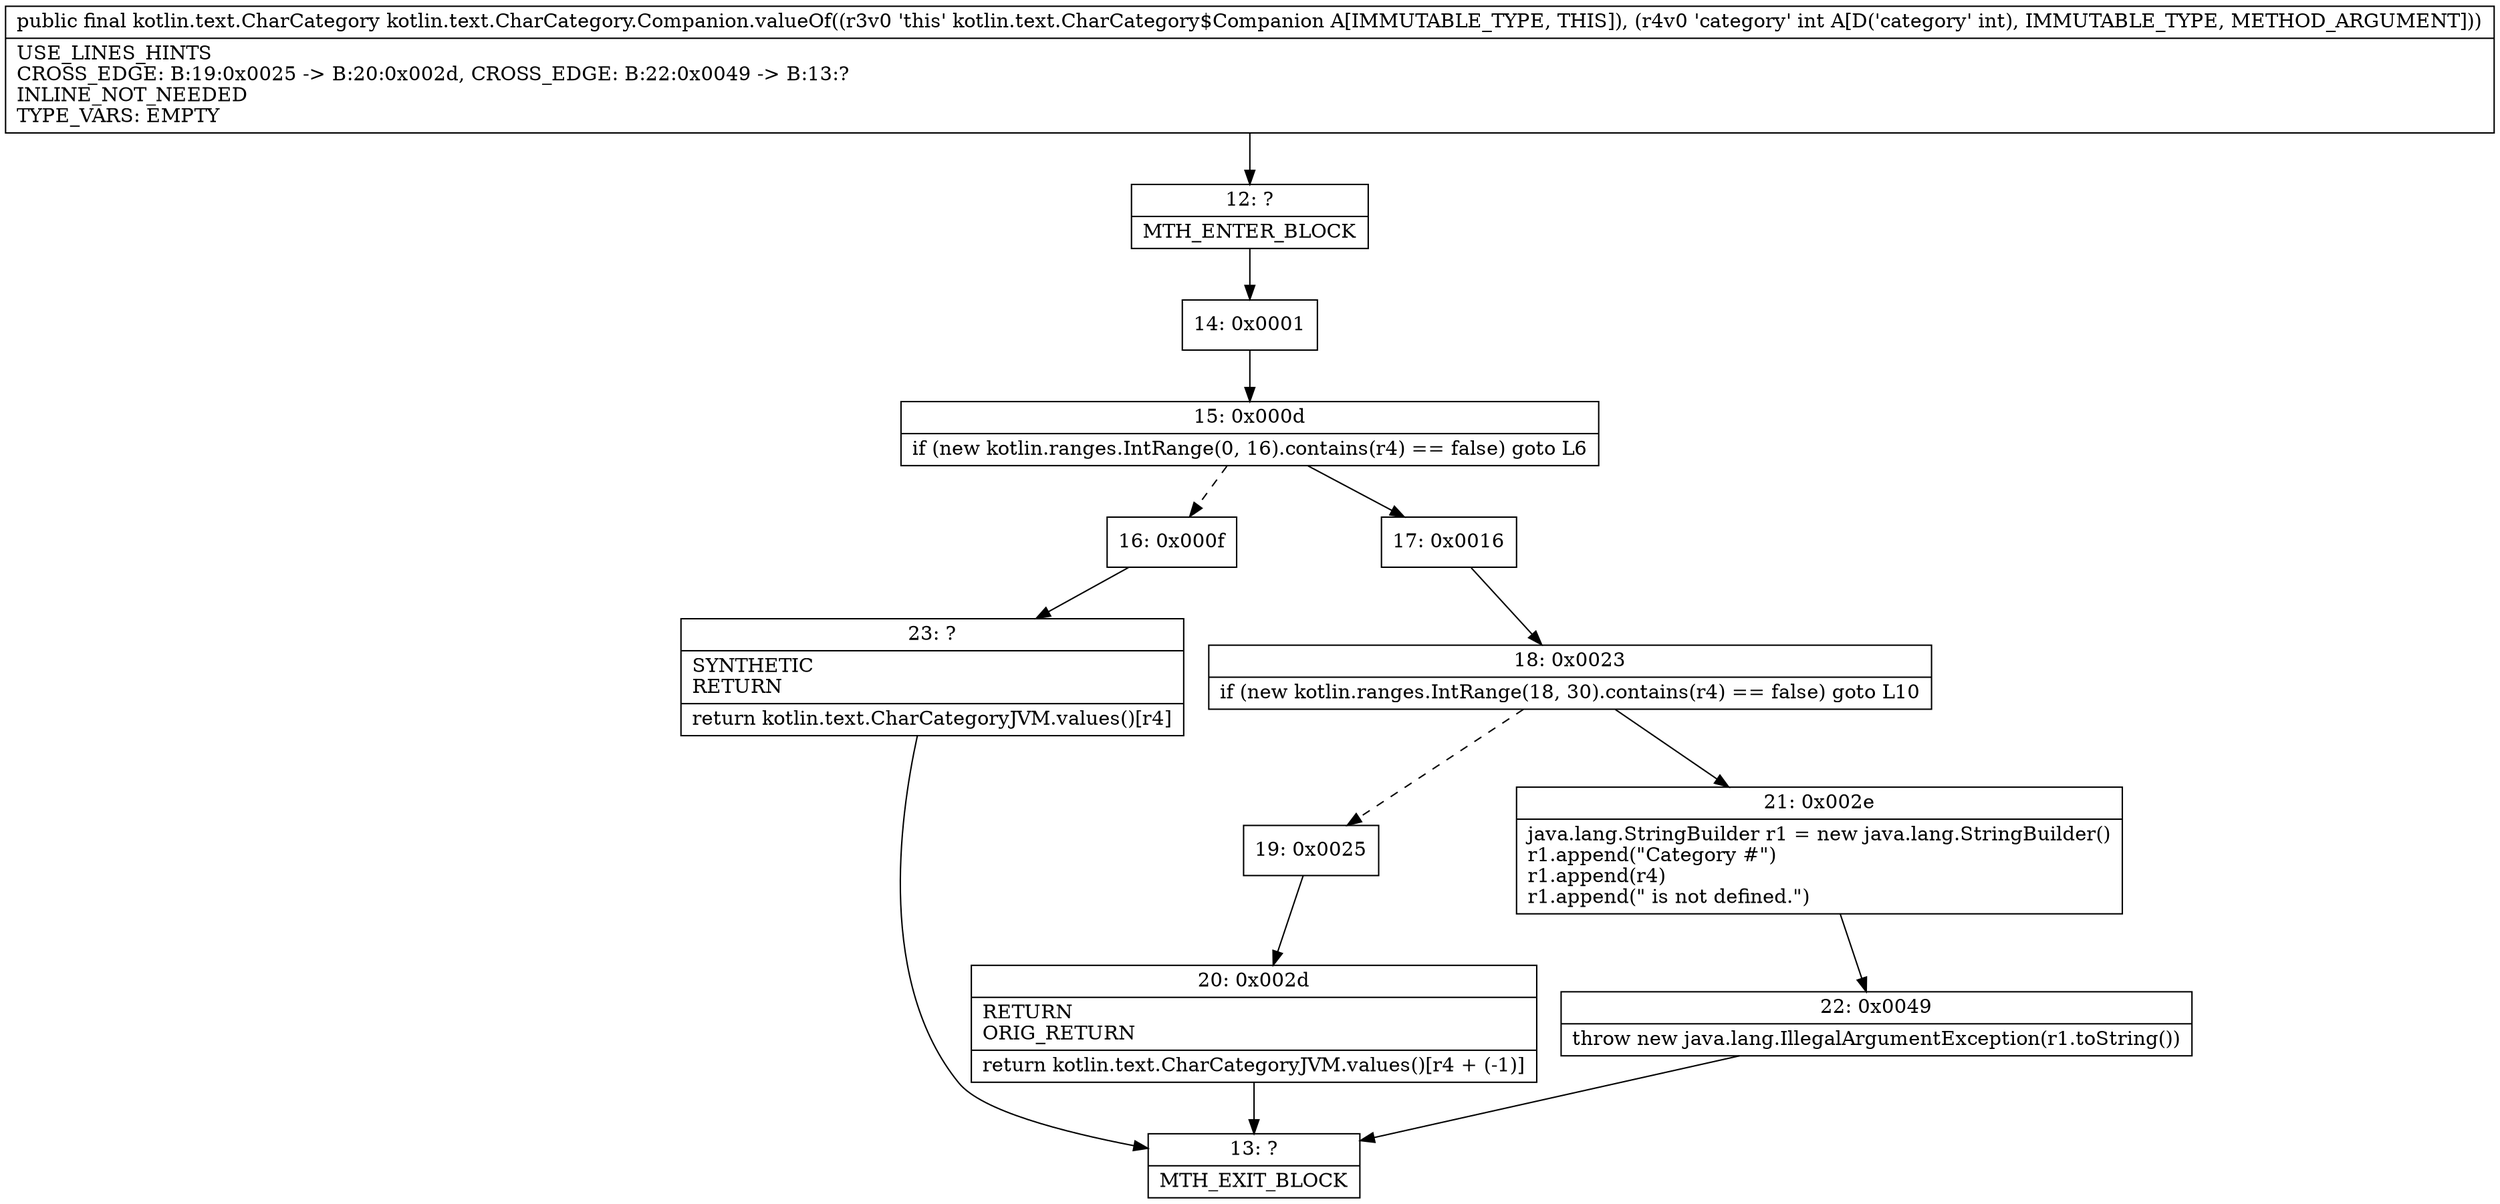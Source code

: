 digraph "CFG forkotlin.text.CharCategory.Companion.valueOf(I)Lkotlin\/text\/CharCategory;" {
Node_12 [shape=record,label="{12\:\ ?|MTH_ENTER_BLOCK\l}"];
Node_14 [shape=record,label="{14\:\ 0x0001}"];
Node_15 [shape=record,label="{15\:\ 0x000d|if (new kotlin.ranges.IntRange(0, 16).contains(r4) == false) goto L6\l}"];
Node_16 [shape=record,label="{16\:\ 0x000f}"];
Node_23 [shape=record,label="{23\:\ ?|SYNTHETIC\lRETURN\l|return kotlin.text.CharCategoryJVM.values()[r4]\l}"];
Node_13 [shape=record,label="{13\:\ ?|MTH_EXIT_BLOCK\l}"];
Node_17 [shape=record,label="{17\:\ 0x0016}"];
Node_18 [shape=record,label="{18\:\ 0x0023|if (new kotlin.ranges.IntRange(18, 30).contains(r4) == false) goto L10\l}"];
Node_19 [shape=record,label="{19\:\ 0x0025}"];
Node_20 [shape=record,label="{20\:\ 0x002d|RETURN\lORIG_RETURN\l|return kotlin.text.CharCategoryJVM.values()[r4 + (\-1)]\l}"];
Node_21 [shape=record,label="{21\:\ 0x002e|java.lang.StringBuilder r1 = new java.lang.StringBuilder()\lr1.append(\"Category #\")\lr1.append(r4)\lr1.append(\" is not defined.\")\l}"];
Node_22 [shape=record,label="{22\:\ 0x0049|throw new java.lang.IllegalArgumentException(r1.toString())\l}"];
MethodNode[shape=record,label="{public final kotlin.text.CharCategory kotlin.text.CharCategory.Companion.valueOf((r3v0 'this' kotlin.text.CharCategory$Companion A[IMMUTABLE_TYPE, THIS]), (r4v0 'category' int A[D('category' int), IMMUTABLE_TYPE, METHOD_ARGUMENT]))  | USE_LINES_HINTS\lCROSS_EDGE: B:19:0x0025 \-\> B:20:0x002d, CROSS_EDGE: B:22:0x0049 \-\> B:13:?\lINLINE_NOT_NEEDED\lTYPE_VARS: EMPTY\l}"];
MethodNode -> Node_12;Node_12 -> Node_14;
Node_14 -> Node_15;
Node_15 -> Node_16[style=dashed];
Node_15 -> Node_17;
Node_16 -> Node_23;
Node_23 -> Node_13;
Node_17 -> Node_18;
Node_18 -> Node_19[style=dashed];
Node_18 -> Node_21;
Node_19 -> Node_20;
Node_20 -> Node_13;
Node_21 -> Node_22;
Node_22 -> Node_13;
}

